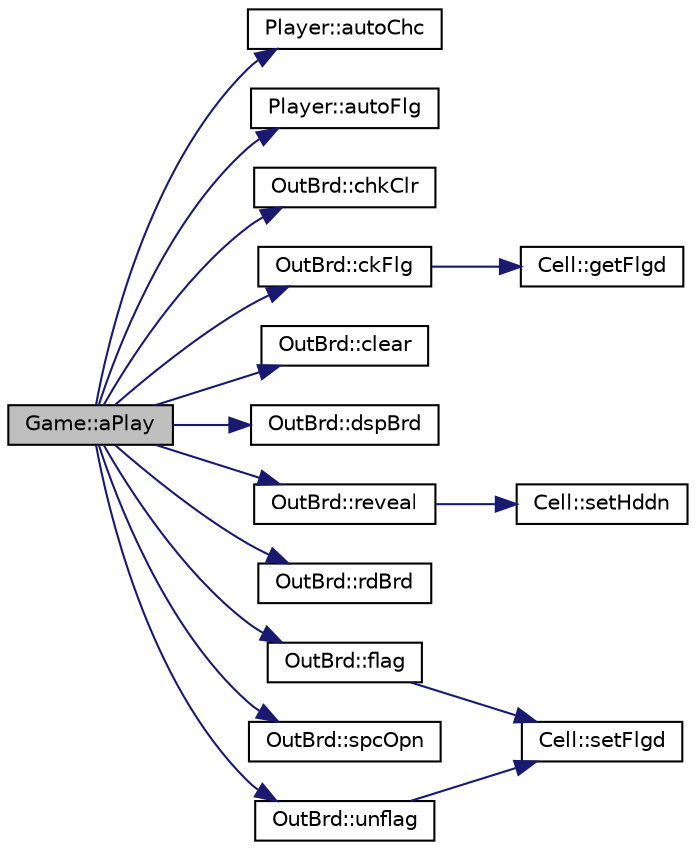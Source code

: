 digraph "Game::aPlay"
{
 // INTERACTIVE_SVG=YES
 // LATEX_PDF_SIZE
  edge [fontname="Helvetica",fontsize="10",labelfontname="Helvetica",labelfontsize="10"];
  node [fontname="Helvetica",fontsize="10",shape=record];
  rankdir="LR";
  Node1 [label="Game::aPlay",height=0.2,width=0.4,color="black", fillcolor="grey75", style="filled", fontcolor="black",tooltip=" "];
  Node1 -> Node2 [color="midnightblue",fontsize="10",style="solid",fontname="Helvetica"];
  Node2 [label="Player::autoChc",height=0.2,width=0.4,color="black", fillcolor="white", style="filled",URL="$d8/d53/class_player.html#a9a5a3685995386ec8838dc5afaeb4369",tooltip=" "];
  Node1 -> Node3 [color="midnightblue",fontsize="10",style="solid",fontname="Helvetica"];
  Node3 [label="Player::autoFlg",height=0.2,width=0.4,color="black", fillcolor="white", style="filled",URL="$d8/d53/class_player.html#a4247a12755b827d0c0002f2aac93db03",tooltip=" "];
  Node1 -> Node4 [color="midnightblue",fontsize="10",style="solid",fontname="Helvetica"];
  Node4 [label="OutBrd::chkClr",height=0.2,width=0.4,color="black", fillcolor="white", style="filled",URL="$d0/df1/class_out_brd.html#a80ed53ea4a4ae752786cdc729cb4838f",tooltip=" "];
  Node1 -> Node5 [color="midnightblue",fontsize="10",style="solid",fontname="Helvetica"];
  Node5 [label="OutBrd::ckFlg",height=0.2,width=0.4,color="black", fillcolor="white", style="filled",URL="$d0/df1/class_out_brd.html#aa92302a7d20fb2e20522e37ed48be906",tooltip=" "];
  Node5 -> Node6 [color="midnightblue",fontsize="10",style="solid",fontname="Helvetica"];
  Node6 [label="Cell::getFlgd",height=0.2,width=0.4,color="black", fillcolor="white", style="filled",URL="$dd/d11/class_cell.html#a8692c2ff9061eeefd7355c2003ca376e",tooltip=" "];
  Node1 -> Node7 [color="midnightblue",fontsize="10",style="solid",fontname="Helvetica"];
  Node7 [label="OutBrd::clear",height=0.2,width=0.4,color="black", fillcolor="white", style="filled",URL="$d0/df1/class_out_brd.html#a82fca8e5252ad0300a663f07d2c8783d",tooltip=" "];
  Node1 -> Node8 [color="midnightblue",fontsize="10",style="solid",fontname="Helvetica"];
  Node8 [label="OutBrd::dspBrd",height=0.2,width=0.4,color="black", fillcolor="white", style="filled",URL="$d0/df1/class_out_brd.html#a07ad712503dc56ce0c4a94b625c4780a",tooltip=" "];
  Node1 -> Node9 [color="midnightblue",fontsize="10",style="solid",fontname="Helvetica"];
  Node9 [label="OutBrd::flag",height=0.2,width=0.4,color="black", fillcolor="white", style="filled",URL="$d0/df1/class_out_brd.html#aae382b8a171780c274e67a49328ef4d5",tooltip=" "];
  Node9 -> Node10 [color="midnightblue",fontsize="10",style="solid",fontname="Helvetica"];
  Node10 [label="Cell::setFlgd",height=0.2,width=0.4,color="black", fillcolor="white", style="filled",URL="$dd/d11/class_cell.html#aa190ef553aef63dda30047619b39fe7a",tooltip=" "];
  Node1 -> Node11 [color="midnightblue",fontsize="10",style="solid",fontname="Helvetica"];
  Node11 [label="OutBrd::rdBrd",height=0.2,width=0.4,color="black", fillcolor="white", style="filled",URL="$d0/df1/class_out_brd.html#a0af7ee8eef4871714011bc8f4e9971a6",tooltip=" "];
  Node1 -> Node12 [color="midnightblue",fontsize="10",style="solid",fontname="Helvetica"];
  Node12 [label="OutBrd::reveal",height=0.2,width=0.4,color="black", fillcolor="white", style="filled",URL="$d0/df1/class_out_brd.html#a4c07c984330c7d56eacb3154f41b731a",tooltip=" "];
  Node12 -> Node13 [color="midnightblue",fontsize="10",style="solid",fontname="Helvetica"];
  Node13 [label="Cell::setHddn",height=0.2,width=0.4,color="black", fillcolor="white", style="filled",URL="$dd/d11/class_cell.html#a89a43f48ffb2aacaf5961e46fd78e197",tooltip=" "];
  Node1 -> Node14 [color="midnightblue",fontsize="10",style="solid",fontname="Helvetica"];
  Node14 [label="OutBrd::spcOpn",height=0.2,width=0.4,color="black", fillcolor="white", style="filled",URL="$d0/df1/class_out_brd.html#af35a0c9f121c0b2dddf81e88304343b7",tooltip=" "];
  Node1 -> Node15 [color="midnightblue",fontsize="10",style="solid",fontname="Helvetica"];
  Node15 [label="OutBrd::unflag",height=0.2,width=0.4,color="black", fillcolor="white", style="filled",URL="$d0/df1/class_out_brd.html#ab33baa2658c6ccd009b3043fe389d0c4",tooltip=" "];
  Node15 -> Node10 [color="midnightblue",fontsize="10",style="solid",fontname="Helvetica"];
}
